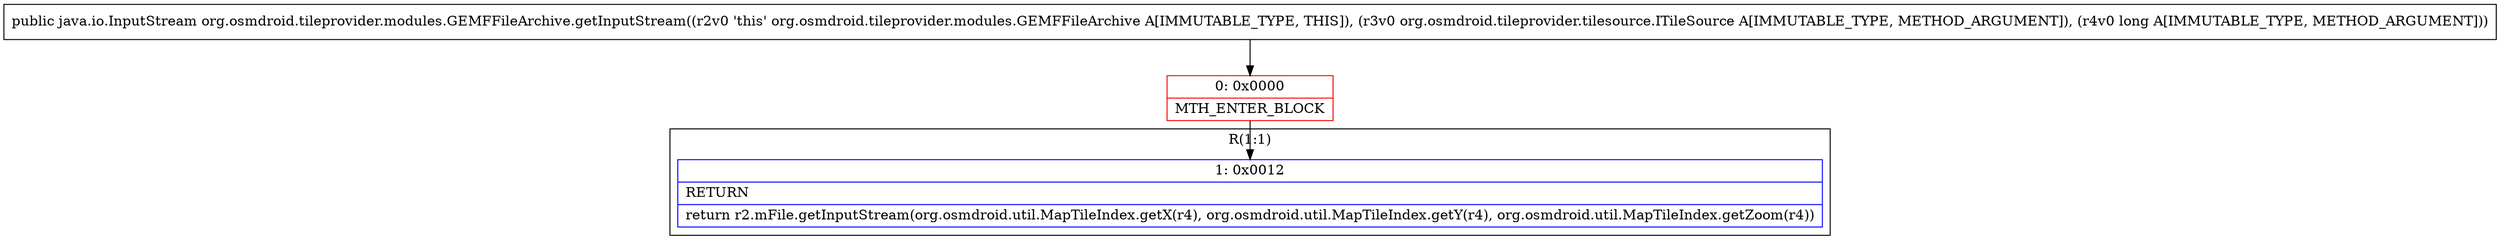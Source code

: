 digraph "CFG fororg.osmdroid.tileprovider.modules.GEMFFileArchive.getInputStream(Lorg\/osmdroid\/tileprovider\/tilesource\/ITileSource;J)Ljava\/io\/InputStream;" {
subgraph cluster_Region_1669185048 {
label = "R(1:1)";
node [shape=record,color=blue];
Node_1 [shape=record,label="{1\:\ 0x0012|RETURN\l|return r2.mFile.getInputStream(org.osmdroid.util.MapTileIndex.getX(r4), org.osmdroid.util.MapTileIndex.getY(r4), org.osmdroid.util.MapTileIndex.getZoom(r4))\l}"];
}
Node_0 [shape=record,color=red,label="{0\:\ 0x0000|MTH_ENTER_BLOCK\l}"];
MethodNode[shape=record,label="{public java.io.InputStream org.osmdroid.tileprovider.modules.GEMFFileArchive.getInputStream((r2v0 'this' org.osmdroid.tileprovider.modules.GEMFFileArchive A[IMMUTABLE_TYPE, THIS]), (r3v0 org.osmdroid.tileprovider.tilesource.ITileSource A[IMMUTABLE_TYPE, METHOD_ARGUMENT]), (r4v0 long A[IMMUTABLE_TYPE, METHOD_ARGUMENT])) }"];
MethodNode -> Node_0;
Node_0 -> Node_1;
}


